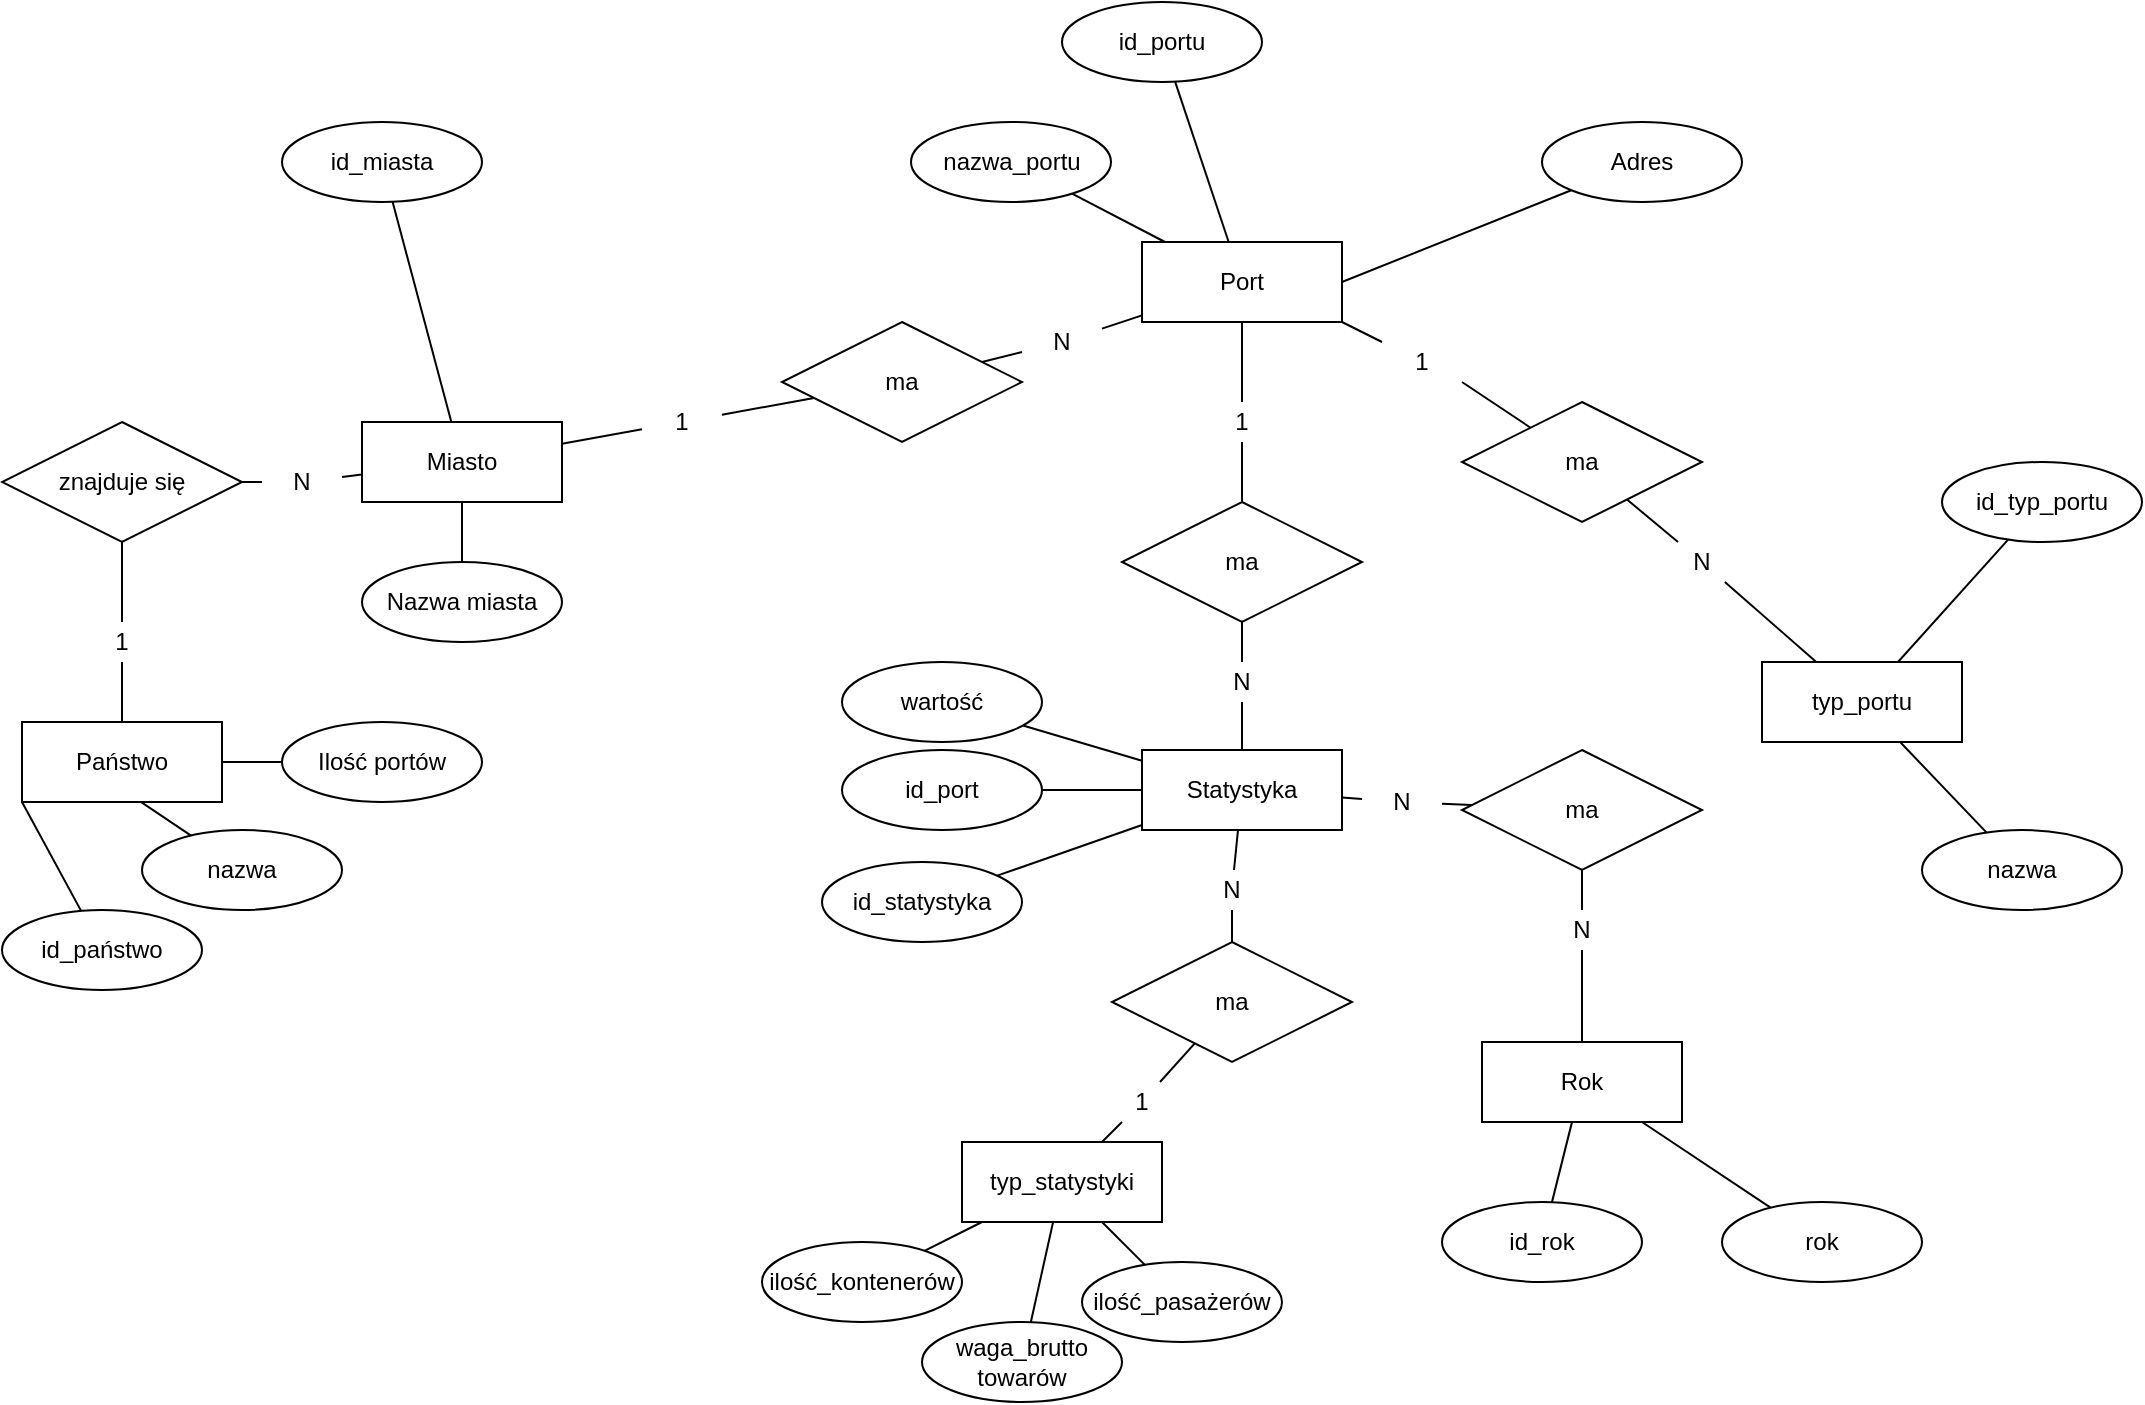 <mxfile version="14.0.4" type="github" pages="2">
  <diagram id="fdbAlBpdabrkuO3k_GDF" name="Page-1">
    <mxGraphModel dx="1422" dy="914" grid="1" gridSize="10" guides="1" tooltips="1" connect="1" arrows="1" fold="1" page="1" pageScale="1" pageWidth="1169" pageHeight="827" math="0" shadow="0">
      <root>
        <mxCell id="0" />
        <mxCell id="1" parent="0" />
        <mxCell id="dsvHwpVwbn5-0Ro2IpYD-1" value="Miasto" style="whiteSpace=wrap;html=1;align=center;" parent="1" vertex="1">
          <mxGeometry x="210" y="250" width="100" height="40" as="geometry" />
        </mxCell>
        <mxCell id="dsvHwpVwbn5-0Ro2IpYD-5" value="" style="rounded=0;orthogonalLoop=1;jettySize=auto;html=1;endArrow=none;endFill=0;entryX=0;entryY=0;entryDx=0;entryDy=0;" parent="1" source="dsvHwpVwbn5-0Ro2IpYD-2" target="V_PXY_WuCmiGxluCI5Us-5" edge="1">
          <mxGeometry relative="1" as="geometry" />
        </mxCell>
        <mxCell id="dsvHwpVwbn5-0Ro2IpYD-2" value="nazwa" style="ellipse;whiteSpace=wrap;html=1;align=center;" parent="1" vertex="1">
          <mxGeometry x="100" y="454" width="100" height="40" as="geometry" />
        </mxCell>
        <mxCell id="dsvHwpVwbn5-0Ro2IpYD-4" value="" style="rounded=0;orthogonalLoop=1;jettySize=auto;html=1;endArrow=none;endFill=0;entryX=1;entryY=0.5;entryDx=0;entryDy=0;" parent="1" source="dsvHwpVwbn5-0Ro2IpYD-3" target="V_PXY_WuCmiGxluCI5Us-5" edge="1">
          <mxGeometry relative="1" as="geometry" />
        </mxCell>
        <mxCell id="dsvHwpVwbn5-0Ro2IpYD-3" value="Ilość portów" style="ellipse;whiteSpace=wrap;html=1;align=center;" parent="1" vertex="1">
          <mxGeometry x="170" y="400" width="100" height="40" as="geometry" />
        </mxCell>
        <mxCell id="dsvHwpVwbn5-0Ro2IpYD-6" value="Port" style="whiteSpace=wrap;html=1;align=center;" parent="1" vertex="1">
          <mxGeometry x="600" y="160" width="100" height="40" as="geometry" />
        </mxCell>
        <mxCell id="dsvHwpVwbn5-0Ro2IpYD-8" value="" style="edgeStyle=none;rounded=0;orthogonalLoop=1;jettySize=auto;html=1;endArrow=none;endFill=0;" parent="1" source="dsvHwpVwbn5-0Ro2IpYD-40" target="dsvHwpVwbn5-0Ro2IpYD-6" edge="1">
          <mxGeometry relative="1" as="geometry" />
        </mxCell>
        <mxCell id="dsvHwpVwbn5-0Ro2IpYD-9" value="" style="edgeStyle=none;rounded=0;orthogonalLoop=1;jettySize=auto;html=1;endArrow=none;endFill=0;" parent="1" source="dsvHwpVwbn5-0Ro2IpYD-42" target="dsvHwpVwbn5-0Ro2IpYD-1" edge="1">
          <mxGeometry relative="1" as="geometry" />
        </mxCell>
        <mxCell id="dsvHwpVwbn5-0Ro2IpYD-7" value="ma" style="shape=rhombus;perimeter=rhombusPerimeter;whiteSpace=wrap;html=1;align=center;" parent="1" vertex="1">
          <mxGeometry x="420" y="200" width="120" height="60" as="geometry" />
        </mxCell>
        <mxCell id="dsvHwpVwbn5-0Ro2IpYD-13" value="" style="edgeStyle=none;rounded=0;orthogonalLoop=1;jettySize=auto;html=1;endArrow=none;endFill=0;entryX=1;entryY=0.5;entryDx=0;entryDy=0;" parent="1" source="dsvHwpVwbn5-0Ro2IpYD-12" target="dsvHwpVwbn5-0Ro2IpYD-6" edge="1">
          <mxGeometry relative="1" as="geometry" />
        </mxCell>
        <mxCell id="dsvHwpVwbn5-0Ro2IpYD-12" value="Adres" style="ellipse;whiteSpace=wrap;html=1;align=center;" parent="1" vertex="1">
          <mxGeometry x="800" y="100" width="100" height="40" as="geometry" />
        </mxCell>
        <mxCell id="dsvHwpVwbn5-0Ro2IpYD-19" value="" style="edgeStyle=none;rounded=0;orthogonalLoop=1;jettySize=auto;html=1;endArrow=none;endFill=0;" parent="1" source="dsvHwpVwbn5-0Ro2IpYD-18" target="dsvHwpVwbn5-0Ro2IpYD-1" edge="1">
          <mxGeometry relative="1" as="geometry" />
        </mxCell>
        <mxCell id="dsvHwpVwbn5-0Ro2IpYD-18" value="id_miasta" style="ellipse;whiteSpace=wrap;html=1;align=center;" parent="1" vertex="1">
          <mxGeometry x="170" y="100" width="100" height="40" as="geometry" />
        </mxCell>
        <mxCell id="dsvHwpVwbn5-0Ro2IpYD-21" value="" style="edgeStyle=none;rounded=0;orthogonalLoop=1;jettySize=auto;html=1;endArrow=none;endFill=0;" parent="1" source="dsvHwpVwbn5-0Ro2IpYD-20" target="dsvHwpVwbn5-0Ro2IpYD-1" edge="1">
          <mxGeometry relative="1" as="geometry" />
        </mxCell>
        <mxCell id="dsvHwpVwbn5-0Ro2IpYD-20" value="Nazwa miasta" style="ellipse;whiteSpace=wrap;html=1;align=center;" parent="1" vertex="1">
          <mxGeometry x="210" y="320" width="100" height="40" as="geometry" />
        </mxCell>
        <mxCell id="dsvHwpVwbn5-0Ro2IpYD-25" value="" style="edgeStyle=none;rounded=0;orthogonalLoop=1;jettySize=auto;html=1;endArrow=none;endFill=0;exitX=0.5;exitY=0;exitDx=0;exitDy=0;" parent="1" source="dsvHwpVwbn5-0Ro2IpYD-53" target="dsvHwpVwbn5-0Ro2IpYD-6" edge="1">
          <mxGeometry relative="1" as="geometry">
            <mxPoint x="810.296" y="187.825" as="sourcePoint" />
          </mxGeometry>
        </mxCell>
        <mxCell id="dsvHwpVwbn5-0Ro2IpYD-47" value="" style="edgeStyle=none;rounded=0;orthogonalLoop=1;jettySize=auto;html=1;endArrow=none;endFill=0;" parent="1" source="dsvHwpVwbn5-0Ro2IpYD-55" target="dsvHwpVwbn5-0Ro2IpYD-35" edge="1">
          <mxGeometry relative="1" as="geometry" />
        </mxCell>
        <mxCell id="dsvHwpVwbn5-0Ro2IpYD-26" value="Statystyka" style="whiteSpace=wrap;html=1;align=center;" parent="1" vertex="1">
          <mxGeometry x="600" y="414" width="100" height="40" as="geometry" />
        </mxCell>
        <mxCell id="3uEqCci8YD5AcvhM_53z-5" value="" style="edgeStyle=none;rounded=0;orthogonalLoop=1;jettySize=auto;html=1;endArrow=none;endFill=0;" edge="1" parent="1" source="dsvHwpVwbn5-0Ro2IpYD-27" target="3uEqCci8YD5AcvhM_53z-3">
          <mxGeometry relative="1" as="geometry" />
        </mxCell>
        <mxCell id="dsvHwpVwbn5-0Ro2IpYD-27" value="waga_brutto towarów" style="ellipse;whiteSpace=wrap;html=1;align=center;" parent="1" vertex="1">
          <mxGeometry x="490" y="700" width="100" height="40" as="geometry" />
        </mxCell>
        <mxCell id="3uEqCci8YD5AcvhM_53z-4" value="" style="rounded=0;orthogonalLoop=1;jettySize=auto;html=1;endArrow=none;endFill=0;" edge="1" parent="1" source="dsvHwpVwbn5-0Ro2IpYD-30" target="3uEqCci8YD5AcvhM_53z-3">
          <mxGeometry relative="1" as="geometry" />
        </mxCell>
        <mxCell id="dsvHwpVwbn5-0Ro2IpYD-30" value="ilość_kontenerów" style="ellipse;whiteSpace=wrap;html=1;align=center;" parent="1" vertex="1">
          <mxGeometry x="410" y="660" width="100" height="40" as="geometry" />
        </mxCell>
        <mxCell id="3uEqCci8YD5AcvhM_53z-7" value="" style="edgeStyle=none;rounded=0;orthogonalLoop=1;jettySize=auto;html=1;endArrow=none;endFill=0;" edge="1" parent="1" source="dsvHwpVwbn5-0Ro2IpYD-32" target="3uEqCci8YD5AcvhM_53z-3">
          <mxGeometry relative="1" as="geometry" />
        </mxCell>
        <mxCell id="dsvHwpVwbn5-0Ro2IpYD-32" value="ilość_pasażerów" style="ellipse;whiteSpace=wrap;html=1;align=center;" parent="1" vertex="1">
          <mxGeometry x="570" y="670" width="100" height="40" as="geometry" />
        </mxCell>
        <mxCell id="dsvHwpVwbn5-0Ro2IpYD-35" value="ma" style="shape=rhombus;perimeter=rhombusPerimeter;whiteSpace=wrap;html=1;align=center;" parent="1" vertex="1">
          <mxGeometry x="590" y="290" width="120" height="60" as="geometry" />
        </mxCell>
        <mxCell id="dsvHwpVwbn5-0Ro2IpYD-38" style="edgeStyle=none;rounded=0;orthogonalLoop=1;jettySize=auto;html=1;exitX=0.5;exitY=0;exitDx=0;exitDy=0;endArrow=none;endFill=0;" parent="1" edge="1">
          <mxGeometry relative="1" as="geometry">
            <mxPoint x="520" y="300" as="sourcePoint" />
            <mxPoint x="520" y="300" as="targetPoint" />
          </mxGeometry>
        </mxCell>
        <mxCell id="dsvHwpVwbn5-0Ro2IpYD-40" value="N" style="text;html=1;strokeColor=none;fillColor=none;align=center;verticalAlign=middle;whiteSpace=wrap;rounded=0;" parent="1" vertex="1">
          <mxGeometry x="540" y="200" width="40" height="20" as="geometry" />
        </mxCell>
        <mxCell id="dsvHwpVwbn5-0Ro2IpYD-41" value="" style="edgeStyle=none;rounded=0;orthogonalLoop=1;jettySize=auto;html=1;endArrow=none;endFill=0;" parent="1" source="dsvHwpVwbn5-0Ro2IpYD-7" target="dsvHwpVwbn5-0Ro2IpYD-40" edge="1">
          <mxGeometry relative="1" as="geometry">
            <mxPoint x="517.778" y="218.889" as="sourcePoint" />
            <mxPoint x="600" y="194.706" as="targetPoint" />
          </mxGeometry>
        </mxCell>
        <mxCell id="dsvHwpVwbn5-0Ro2IpYD-42" value="1" style="text;html=1;strokeColor=none;fillColor=none;align=center;verticalAlign=middle;whiteSpace=wrap;rounded=0;" parent="1" vertex="1">
          <mxGeometry x="350" y="240" width="40" height="20" as="geometry" />
        </mxCell>
        <mxCell id="dsvHwpVwbn5-0Ro2IpYD-46" value="" style="edgeStyle=none;rounded=0;orthogonalLoop=1;jettySize=auto;html=1;endArrow=none;endFill=0;" parent="1" source="dsvHwpVwbn5-0Ro2IpYD-7" target="dsvHwpVwbn5-0Ro2IpYD-42" edge="1">
          <mxGeometry relative="1" as="geometry">
            <mxPoint x="439.355" y="239.677" as="sourcePoint" />
            <mxPoint x="320" y="268.095" as="targetPoint" />
          </mxGeometry>
        </mxCell>
        <mxCell id="dsvHwpVwbn5-0Ro2IpYD-50" value="" style="edgeStyle=none;rounded=0;orthogonalLoop=1;jettySize=auto;html=1;endArrow=none;endFill=0;" parent="1" source="dsvHwpVwbn5-0Ro2IpYD-49" target="dsvHwpVwbn5-0Ro2IpYD-6" edge="1">
          <mxGeometry relative="1" as="geometry" />
        </mxCell>
        <mxCell id="dsvHwpVwbn5-0Ro2IpYD-49" value="id_portu" style="ellipse;whiteSpace=wrap;html=1;align=center;" parent="1" vertex="1">
          <mxGeometry x="560" y="40" width="100" height="40" as="geometry" />
        </mxCell>
        <mxCell id="dsvHwpVwbn5-0Ro2IpYD-52" value="" style="edgeStyle=none;rounded=0;orthogonalLoop=1;jettySize=auto;html=1;endArrow=none;endFill=0;" parent="1" source="dsvHwpVwbn5-0Ro2IpYD-51" target="dsvHwpVwbn5-0Ro2IpYD-26" edge="1">
          <mxGeometry relative="1" as="geometry" />
        </mxCell>
        <mxCell id="dsvHwpVwbn5-0Ro2IpYD-51" value="id_statystyka" style="ellipse;whiteSpace=wrap;html=1;align=center;" parent="1" vertex="1">
          <mxGeometry x="440" y="470" width="100" height="40" as="geometry" />
        </mxCell>
        <mxCell id="dsvHwpVwbn5-0Ro2IpYD-53" value="1" style="text;html=1;strokeColor=none;fillColor=none;align=center;verticalAlign=middle;whiteSpace=wrap;rounded=0;" parent="1" vertex="1">
          <mxGeometry x="630" y="240" width="40" height="20" as="geometry" />
        </mxCell>
        <mxCell id="dsvHwpVwbn5-0Ro2IpYD-54" value="" style="edgeStyle=none;rounded=0;orthogonalLoop=1;jettySize=auto;html=1;endArrow=none;endFill=0;exitX=0.5;exitY=0;exitDx=0;exitDy=0;" parent="1" source="dsvHwpVwbn5-0Ro2IpYD-35" target="dsvHwpVwbn5-0Ro2IpYD-53" edge="1">
          <mxGeometry relative="1" as="geometry">
            <mxPoint x="680" y="270" as="sourcePoint" />
            <mxPoint x="656.667" y="200" as="targetPoint" />
          </mxGeometry>
        </mxCell>
        <mxCell id="dsvHwpVwbn5-0Ro2IpYD-55" value="N" style="text;html=1;strokeColor=none;fillColor=none;align=center;verticalAlign=middle;whiteSpace=wrap;rounded=0;" parent="1" vertex="1">
          <mxGeometry x="630" y="370" width="40" height="20" as="geometry" />
        </mxCell>
        <mxCell id="dsvHwpVwbn5-0Ro2IpYD-57" value="" style="edgeStyle=none;rounded=0;orthogonalLoop=1;jettySize=auto;html=1;endArrow=none;endFill=0;" parent="1" source="dsvHwpVwbn5-0Ro2IpYD-26" target="dsvHwpVwbn5-0Ro2IpYD-55" edge="1">
          <mxGeometry relative="1" as="geometry">
            <mxPoint x="688" y="380" as="sourcePoint" />
            <mxPoint x="682.857" y="328.571" as="targetPoint" />
          </mxGeometry>
        </mxCell>
        <mxCell id="V_PXY_WuCmiGxluCI5Us-2" value="" style="rounded=0;orthogonalLoop=1;jettySize=auto;html=1;endArrow=none;endFill=0;" parent="1" source="V_PXY_WuCmiGxluCI5Us-9" target="dsvHwpVwbn5-0Ro2IpYD-1" edge="1">
          <mxGeometry relative="1" as="geometry" />
        </mxCell>
        <mxCell id="V_PXY_WuCmiGxluCI5Us-1" value="znajduje się" style="shape=rhombus;perimeter=rhombusPerimeter;whiteSpace=wrap;html=1;align=center;" parent="1" vertex="1">
          <mxGeometry x="30" y="250" width="120" height="60" as="geometry" />
        </mxCell>
        <mxCell id="V_PXY_WuCmiGxluCI5Us-4" value="" style="rounded=0;orthogonalLoop=1;jettySize=auto;html=1;endArrow=none;endFill=0;entryX=0;entryY=1;entryDx=0;entryDy=0;" parent="1" source="V_PXY_WuCmiGxluCI5Us-3" target="V_PXY_WuCmiGxluCI5Us-5" edge="1">
          <mxGeometry relative="1" as="geometry" />
        </mxCell>
        <mxCell id="V_PXY_WuCmiGxluCI5Us-3" value="id_państwo" style="ellipse;whiteSpace=wrap;html=1;align=center;" parent="1" vertex="1">
          <mxGeometry x="30" y="494" width="100" height="40" as="geometry" />
        </mxCell>
        <mxCell id="V_PXY_WuCmiGxluCI5Us-6" value="" style="edgeStyle=none;rounded=0;orthogonalLoop=1;jettySize=auto;html=1;endArrow=none;endFill=0;" parent="1" source="V_PXY_WuCmiGxluCI5Us-7" target="V_PXY_WuCmiGxluCI5Us-1" edge="1">
          <mxGeometry relative="1" as="geometry" />
        </mxCell>
        <mxCell id="V_PXY_WuCmiGxluCI5Us-5" value="Państwo" style="whiteSpace=wrap;html=1;align=center;" parent="1" vertex="1">
          <mxGeometry x="40" y="400" width="100" height="40" as="geometry" />
        </mxCell>
        <mxCell id="V_PXY_WuCmiGxluCI5Us-7" value="1" style="text;html=1;strokeColor=none;fillColor=none;align=center;verticalAlign=middle;whiteSpace=wrap;rounded=0;" parent="1" vertex="1">
          <mxGeometry x="70" y="350" width="40" height="20" as="geometry" />
        </mxCell>
        <mxCell id="V_PXY_WuCmiGxluCI5Us-8" value="" style="edgeStyle=none;rounded=0;orthogonalLoop=1;jettySize=auto;html=1;endArrow=none;endFill=0;" parent="1" source="V_PXY_WuCmiGxluCI5Us-5" target="V_PXY_WuCmiGxluCI5Us-7" edge="1">
          <mxGeometry relative="1" as="geometry">
            <mxPoint x="91.429" y="400" as="sourcePoint" />
            <mxPoint x="97.931" y="308.966" as="targetPoint" />
          </mxGeometry>
        </mxCell>
        <mxCell id="V_PXY_WuCmiGxluCI5Us-9" value="N" style="text;html=1;strokeColor=none;fillColor=none;align=center;verticalAlign=middle;whiteSpace=wrap;rounded=0;" parent="1" vertex="1">
          <mxGeometry x="160" y="270" width="40" height="20" as="geometry" />
        </mxCell>
        <mxCell id="V_PXY_WuCmiGxluCI5Us-10" value="" style="rounded=0;orthogonalLoop=1;jettySize=auto;html=1;endArrow=none;endFill=0;" parent="1" source="V_PXY_WuCmiGxluCI5Us-1" target="V_PXY_WuCmiGxluCI5Us-9" edge="1">
          <mxGeometry relative="1" as="geometry">
            <mxPoint x="153.333" y="276.667" as="sourcePoint" />
            <mxPoint x="210" y="273.125" as="targetPoint" />
          </mxGeometry>
        </mxCell>
        <mxCell id="V_PXY_WuCmiGxluCI5Us-11" style="edgeStyle=none;rounded=0;orthogonalLoop=1;jettySize=auto;html=1;exitX=0.5;exitY=0;exitDx=0;exitDy=0;endArrow=none;endFill=0;" parent="1" source="V_PXY_WuCmiGxluCI5Us-7" target="V_PXY_WuCmiGxluCI5Us-7" edge="1">
          <mxGeometry relative="1" as="geometry" />
        </mxCell>
        <mxCell id="RAU1tRaKDqggCzedS62n-3" value="" style="rounded=0;orthogonalLoop=1;jettySize=auto;html=1;entryX=1;entryY=1;entryDx=0;entryDy=0;endArrow=none;endFill=0;" parent="1" source="RAU1tRaKDqggCzedS62n-9" target="dsvHwpVwbn5-0Ro2IpYD-6" edge="1">
          <mxGeometry relative="1" as="geometry" />
        </mxCell>
        <mxCell id="RAU1tRaKDqggCzedS62n-2" value="ma" style="shape=rhombus;perimeter=rhombusPerimeter;whiteSpace=wrap;html=1;align=center;" parent="1" vertex="1">
          <mxGeometry x="760" y="240" width="120" height="60" as="geometry" />
        </mxCell>
        <mxCell id="RAU1tRaKDqggCzedS62n-8" value="" style="edgeStyle=none;rounded=0;orthogonalLoop=1;jettySize=auto;html=1;endArrow=none;endFill=0;" parent="1" source="RAU1tRaKDqggCzedS62n-11" target="RAU1tRaKDqggCzedS62n-2" edge="1">
          <mxGeometry relative="1" as="geometry" />
        </mxCell>
        <mxCell id="RAU1tRaKDqggCzedS62n-4" value="typ_portu" style="whiteSpace=wrap;html=1;align=center;" parent="1" vertex="1">
          <mxGeometry x="910" y="370" width="100" height="40" as="geometry" />
        </mxCell>
        <mxCell id="RAU1tRaKDqggCzedS62n-7" value="" style="edgeStyle=none;rounded=0;orthogonalLoop=1;jettySize=auto;html=1;endArrow=none;endFill=0;" parent="1" source="RAU1tRaKDqggCzedS62n-6" target="RAU1tRaKDqggCzedS62n-4" edge="1">
          <mxGeometry relative="1" as="geometry" />
        </mxCell>
        <mxCell id="RAU1tRaKDqggCzedS62n-6" value="id_typ_portu" style="ellipse;whiteSpace=wrap;html=1;align=center;" parent="1" vertex="1">
          <mxGeometry x="1000" y="270" width="100" height="40" as="geometry" />
        </mxCell>
        <mxCell id="RAU1tRaKDqggCzedS62n-9" value="1" style="text;html=1;strokeColor=none;fillColor=none;align=center;verticalAlign=middle;whiteSpace=wrap;rounded=0;" parent="1" vertex="1">
          <mxGeometry x="720" y="210" width="40" height="20" as="geometry" />
        </mxCell>
        <mxCell id="RAU1tRaKDqggCzedS62n-10" value="" style="rounded=0;orthogonalLoop=1;jettySize=auto;html=1;entryX=1;entryY=1;entryDx=0;entryDy=0;endArrow=none;endFill=0;" parent="1" source="RAU1tRaKDqggCzedS62n-2" target="RAU1tRaKDqggCzedS62n-9" edge="1">
          <mxGeometry relative="1" as="geometry">
            <mxPoint x="792.308" y="253.846" as="sourcePoint" />
            <mxPoint x="700" y="200" as="targetPoint" />
          </mxGeometry>
        </mxCell>
        <mxCell id="RAU1tRaKDqggCzedS62n-11" value="N" style="text;html=1;strokeColor=none;fillColor=none;align=center;verticalAlign=middle;whiteSpace=wrap;rounded=0;" parent="1" vertex="1">
          <mxGeometry x="860" y="310" width="40" height="20" as="geometry" />
        </mxCell>
        <mxCell id="RAU1tRaKDqggCzedS62n-12" value="" style="edgeStyle=none;rounded=0;orthogonalLoop=1;jettySize=auto;html=1;endArrow=none;endFill=0;" parent="1" source="RAU1tRaKDqggCzedS62n-4" target="RAU1tRaKDqggCzedS62n-11" edge="1">
          <mxGeometry relative="1" as="geometry">
            <mxPoint x="936.667" y="370" as="sourcePoint" />
            <mxPoint x="842.105" y="288.947" as="targetPoint" />
          </mxGeometry>
        </mxCell>
        <mxCell id="RAU1tRaKDqggCzedS62n-14" value="" style="edgeStyle=none;rounded=0;orthogonalLoop=1;jettySize=auto;html=1;endArrow=none;endFill=0;" parent="1" source="RAU1tRaKDqggCzedS62n-13" target="RAU1tRaKDqggCzedS62n-4" edge="1">
          <mxGeometry relative="1" as="geometry" />
        </mxCell>
        <mxCell id="RAU1tRaKDqggCzedS62n-13" value="nazwa" style="ellipse;whiteSpace=wrap;html=1;align=center;" parent="1" vertex="1">
          <mxGeometry x="990" y="454" width="100" height="40" as="geometry" />
        </mxCell>
        <mxCell id="A7_PTe2dTBcWUXV_PqhH-2" value="" style="rounded=0;orthogonalLoop=1;jettySize=auto;html=1;endArrow=none;endFill=0;" parent="1" source="A7_PTe2dTBcWUXV_PqhH-1" target="dsvHwpVwbn5-0Ro2IpYD-6" edge="1">
          <mxGeometry relative="1" as="geometry" />
        </mxCell>
        <mxCell id="A7_PTe2dTBcWUXV_PqhH-1" value="nazwa_portu" style="ellipse;whiteSpace=wrap;html=1;align=center;" parent="1" vertex="1">
          <mxGeometry x="484.5" y="100" width="100" height="40" as="geometry" />
        </mxCell>
        <mxCell id="3uEqCci8YD5AcvhM_53z-8" value="" style="edgeStyle=none;rounded=0;orthogonalLoop=1;jettySize=auto;html=1;endArrow=none;endFill=0;" edge="1" parent="1" source="M2wDK2nyAQuWvCnZn-lo-18" target="3uEqCci8YD5AcvhM_53z-3">
          <mxGeometry relative="1" as="geometry" />
        </mxCell>
        <mxCell id="3uEqCci8YD5AcvhM_53z-9" value="" style="edgeStyle=none;rounded=0;orthogonalLoop=1;jettySize=auto;html=1;endArrow=none;endFill=0;" edge="1" parent="1" source="M2wDK2nyAQuWvCnZn-lo-16" target="dsvHwpVwbn5-0Ro2IpYD-26">
          <mxGeometry relative="1" as="geometry" />
        </mxCell>
        <mxCell id="3uEqCci8YD5AcvhM_53z-2" value="ma" style="shape=rhombus;perimeter=rhombusPerimeter;whiteSpace=wrap;html=1;align=center;" vertex="1" parent="1">
          <mxGeometry x="585" y="510" width="120" height="60" as="geometry" />
        </mxCell>
        <mxCell id="3uEqCci8YD5AcvhM_53z-3" value="typ_statystyki" style="whiteSpace=wrap;html=1;align=center;" vertex="1" parent="1">
          <mxGeometry x="510" y="610" width="100" height="40" as="geometry" />
        </mxCell>
        <mxCell id="3uEqCci8YD5AcvhM_53z-11" value="" style="edgeStyle=none;rounded=0;orthogonalLoop=1;jettySize=auto;html=1;endArrow=none;endFill=0;" edge="1" parent="1" source="3uEqCci8YD5AcvhM_53z-10" target="dsvHwpVwbn5-0Ro2IpYD-26">
          <mxGeometry relative="1" as="geometry" />
        </mxCell>
        <mxCell id="3uEqCci8YD5AcvhM_53z-10" value="wartość" style="ellipse;whiteSpace=wrap;html=1;align=center;" vertex="1" parent="1">
          <mxGeometry x="450" y="370" width="100" height="40" as="geometry" />
        </mxCell>
        <mxCell id="3uEqCci8YD5AcvhM_53z-14" value="" style="edgeStyle=none;rounded=0;orthogonalLoop=1;jettySize=auto;html=1;endArrow=none;endFill=0;" edge="1" parent="1" source="3uEqCci8YD5AcvhM_53z-12" target="dsvHwpVwbn5-0Ro2IpYD-26">
          <mxGeometry relative="1" as="geometry" />
        </mxCell>
        <mxCell id="3uEqCci8YD5AcvhM_53z-12" value="id_port" style="ellipse;whiteSpace=wrap;html=1;align=center;" vertex="1" parent="1">
          <mxGeometry x="450" y="414" width="100" height="40" as="geometry" />
        </mxCell>
        <mxCell id="M2wDK2nyAQuWvCnZn-lo-1" value="Rok" style="whiteSpace=wrap;html=1;align=center;" vertex="1" parent="1">
          <mxGeometry x="770" y="560" width="100" height="40" as="geometry" />
        </mxCell>
        <mxCell id="M2wDK2nyAQuWvCnZn-lo-3" value="" style="edgeStyle=none;rounded=0;orthogonalLoop=1;jettySize=auto;html=1;endArrow=none;endFill=0;" edge="1" parent="1" source="M2wDK2nyAQuWvCnZn-lo-2" target="M2wDK2nyAQuWvCnZn-lo-1">
          <mxGeometry relative="1" as="geometry" />
        </mxCell>
        <mxCell id="M2wDK2nyAQuWvCnZn-lo-2" value="id_rok" style="ellipse;whiteSpace=wrap;html=1;align=center;" vertex="1" parent="1">
          <mxGeometry x="750" y="640" width="100" height="40" as="geometry" />
        </mxCell>
        <mxCell id="M2wDK2nyAQuWvCnZn-lo-5" value="" style="edgeStyle=none;rounded=0;orthogonalLoop=1;jettySize=auto;html=1;endArrow=none;endFill=0;" edge="1" parent="1" source="M2wDK2nyAQuWvCnZn-lo-13" target="dsvHwpVwbn5-0Ro2IpYD-26">
          <mxGeometry relative="1" as="geometry" />
        </mxCell>
        <mxCell id="M2wDK2nyAQuWvCnZn-lo-8" value="" style="edgeStyle=none;rounded=0;orthogonalLoop=1;jettySize=auto;html=1;endArrow=none;endFill=0;" edge="1" parent="1" source="M2wDK2nyAQuWvCnZn-lo-11" target="M2wDK2nyAQuWvCnZn-lo-1">
          <mxGeometry relative="1" as="geometry" />
        </mxCell>
        <mxCell id="M2wDK2nyAQuWvCnZn-lo-4" value="ma" style="shape=rhombus;perimeter=rhombusPerimeter;whiteSpace=wrap;html=1;align=center;" vertex="1" parent="1">
          <mxGeometry x="760" y="414" width="120" height="60" as="geometry" />
        </mxCell>
        <mxCell id="M2wDK2nyAQuWvCnZn-lo-10" value="" style="edgeStyle=none;rounded=0;orthogonalLoop=1;jettySize=auto;html=1;endArrow=none;endFill=0;" edge="1" parent="1" source="M2wDK2nyAQuWvCnZn-lo-9" target="M2wDK2nyAQuWvCnZn-lo-1">
          <mxGeometry relative="1" as="geometry" />
        </mxCell>
        <mxCell id="M2wDK2nyAQuWvCnZn-lo-9" value="rok" style="ellipse;whiteSpace=wrap;html=1;align=center;" vertex="1" parent="1">
          <mxGeometry x="890" y="640" width="100" height="40" as="geometry" />
        </mxCell>
        <mxCell id="M2wDK2nyAQuWvCnZn-lo-11" value="N" style="text;html=1;strokeColor=none;fillColor=none;align=center;verticalAlign=middle;whiteSpace=wrap;rounded=0;" vertex="1" parent="1">
          <mxGeometry x="800" y="494" width="40" height="20" as="geometry" />
        </mxCell>
        <mxCell id="M2wDK2nyAQuWvCnZn-lo-12" value="" style="edgeStyle=none;rounded=0;orthogonalLoop=1;jettySize=auto;html=1;endArrow=none;endFill=0;" edge="1" parent="1" source="M2wDK2nyAQuWvCnZn-lo-4" target="M2wDK2nyAQuWvCnZn-lo-11">
          <mxGeometry relative="1" as="geometry">
            <mxPoint x="812.069" y="468.966" as="sourcePoint" />
            <mxPoint x="818.571" y="560" as="targetPoint" />
          </mxGeometry>
        </mxCell>
        <mxCell id="M2wDK2nyAQuWvCnZn-lo-13" value="N" style="text;html=1;strokeColor=none;fillColor=none;align=center;verticalAlign=middle;whiteSpace=wrap;rounded=0;" vertex="1" parent="1">
          <mxGeometry x="710" y="430" width="40" height="20" as="geometry" />
        </mxCell>
        <mxCell id="M2wDK2nyAQuWvCnZn-lo-14" value="" style="edgeStyle=none;rounded=0;orthogonalLoop=1;jettySize=auto;html=1;endArrow=none;endFill=0;" edge="1" parent="1" source="M2wDK2nyAQuWvCnZn-lo-4" target="M2wDK2nyAQuWvCnZn-lo-13">
          <mxGeometry relative="1" as="geometry">
            <mxPoint x="754.186" y="437.907" as="sourcePoint" />
            <mxPoint x="700" y="435.875" as="targetPoint" />
          </mxGeometry>
        </mxCell>
        <mxCell id="M2wDK2nyAQuWvCnZn-lo-15" style="edgeStyle=none;rounded=0;orthogonalLoop=1;jettySize=auto;html=1;exitX=0.5;exitY=1;exitDx=0;exitDy=0;endArrow=none;endFill=0;" edge="1" parent="1" source="M2wDK2nyAQuWvCnZn-lo-13" target="M2wDK2nyAQuWvCnZn-lo-13">
          <mxGeometry relative="1" as="geometry" />
        </mxCell>
        <mxCell id="M2wDK2nyAQuWvCnZn-lo-16" value="N" style="text;html=1;strokeColor=none;fillColor=none;align=center;verticalAlign=middle;whiteSpace=wrap;rounded=0;" vertex="1" parent="1">
          <mxGeometry x="625" y="474" width="40" height="20" as="geometry" />
        </mxCell>
        <mxCell id="M2wDK2nyAQuWvCnZn-lo-17" value="" style="edgeStyle=none;rounded=0;orthogonalLoop=1;jettySize=auto;html=1;endArrow=none;endFill=0;" edge="1" parent="1" source="3uEqCci8YD5AcvhM_53z-2" target="M2wDK2nyAQuWvCnZn-lo-16">
          <mxGeometry relative="1" as="geometry">
            <mxPoint x="646.382" y="510.691" as="sourcePoint" />
            <mxPoint x="649.057" y="454" as="targetPoint" />
          </mxGeometry>
        </mxCell>
        <mxCell id="M2wDK2nyAQuWvCnZn-lo-18" value="1" style="text;html=1;strokeColor=none;fillColor=none;align=center;verticalAlign=middle;whiteSpace=wrap;rounded=0;" vertex="1" parent="1">
          <mxGeometry x="580" y="580" width="40" height="20" as="geometry" />
        </mxCell>
        <mxCell id="M2wDK2nyAQuWvCnZn-lo-19" value="" style="edgeStyle=none;rounded=0;orthogonalLoop=1;jettySize=auto;html=1;endArrow=none;endFill=0;" edge="1" parent="1" source="3uEqCci8YD5AcvhM_53z-2" target="M2wDK2nyAQuWvCnZn-lo-18">
          <mxGeometry relative="1" as="geometry">
            <mxPoint x="620.745" y="557.872" as="sourcePoint" />
            <mxPoint x="577.143" y="590" as="targetPoint" />
          </mxGeometry>
        </mxCell>
      </root>
    </mxGraphModel>
  </diagram>
  <diagram id="Sltui8JSw1h2iG8DlyV2" name="Page-2">
    <mxGraphModel dx="1422" dy="914" grid="1" gridSize="10" guides="1" tooltips="1" connect="1" arrows="1" fold="1" page="1" pageScale="1" pageWidth="827" pageHeight="1169" math="0" shadow="0">
      <root>
        <mxCell id="3W3n_nv946zFMJwHKfL3-0" />
        <mxCell id="3W3n_nv946zFMJwHKfL3-1" parent="3W3n_nv946zFMJwHKfL3-0" />
        <mxCell id="3W3n_nv946zFMJwHKfL3-2" value="" style="fontSize=12;html=1;endArrow=ERoneToMany;startArrow=ERmandOne;entryX=0;entryY=0.5;entryDx=0;entryDy=0;exitX=1;exitY=0.5;exitDx=0;exitDy=0;edgeStyle=entityRelationEdgeStyle;" parent="3W3n_nv946zFMJwHKfL3-1" source="3W3n_nv946zFMJwHKfL3-16" target="3W3n_nv946zFMJwHKfL3-30" edge="1">
          <mxGeometry width="100" height="100" relative="1" as="geometry">
            <mxPoint x="180" y="120" as="sourcePoint" />
            <mxPoint x="200" y="160" as="targetPoint" />
          </mxGeometry>
        </mxCell>
        <mxCell id="3W3n_nv946zFMJwHKfL3-3" value="Miasto" style="shape=table;startSize=30;container=1;collapsible=1;childLayout=tableLayout;fixedRows=1;rowLines=0;fontStyle=1;align=center;resizeLast=1;" parent="3W3n_nv946zFMJwHKfL3-1" vertex="1">
          <mxGeometry x="40" y="270" width="180" height="180" as="geometry" />
        </mxCell>
        <mxCell id="3W3n_nv946zFMJwHKfL3-4" value="" style="shape=partialRectangle;collapsible=0;dropTarget=0;pointerEvents=0;fillColor=none;top=0;left=0;bottom=1;right=0;points=[[0,0.5],[1,0.5]];portConstraint=eastwest;" parent="3W3n_nv946zFMJwHKfL3-3" vertex="1">
          <mxGeometry y="30" width="180" height="30" as="geometry" />
        </mxCell>
        <mxCell id="3W3n_nv946zFMJwHKfL3-5" value="PK" style="shape=partialRectangle;connectable=0;fillColor=none;top=0;left=0;bottom=0;right=0;fontStyle=1;overflow=hidden;" parent="3W3n_nv946zFMJwHKfL3-4" vertex="1">
          <mxGeometry width="30" height="30" as="geometry" />
        </mxCell>
        <mxCell id="3W3n_nv946zFMJwHKfL3-6" value="id_miasto" style="shape=partialRectangle;connectable=0;fillColor=none;top=0;left=0;bottom=0;right=0;align=left;spacingLeft=6;fontStyle=5;overflow=hidden;" parent="3W3n_nv946zFMJwHKfL3-4" vertex="1">
          <mxGeometry x="30" width="150" height="30" as="geometry" />
        </mxCell>
        <mxCell id="3W3n_nv946zFMJwHKfL3-7" value="" style="shape=partialRectangle;collapsible=0;dropTarget=0;pointerEvents=0;fillColor=none;top=0;left=0;bottom=0;right=0;points=[[0,0.5],[1,0.5]];portConstraint=eastwest;" parent="3W3n_nv946zFMJwHKfL3-3" vertex="1">
          <mxGeometry y="60" width="180" height="30" as="geometry" />
        </mxCell>
        <mxCell id="3W3n_nv946zFMJwHKfL3-8" value="" style="shape=partialRectangle;connectable=0;fillColor=none;top=0;left=0;bottom=0;right=0;editable=1;overflow=hidden;" parent="3W3n_nv946zFMJwHKfL3-7" vertex="1">
          <mxGeometry width="30" height="30" as="geometry" />
        </mxCell>
        <mxCell id="3W3n_nv946zFMJwHKfL3-9" value="Nazwa_miasta" style="shape=partialRectangle;connectable=0;fillColor=none;top=0;left=0;bottom=0;right=0;align=left;spacingLeft=6;overflow=hidden;" parent="3W3n_nv946zFMJwHKfL3-7" vertex="1">
          <mxGeometry x="30" width="150" height="30" as="geometry" />
        </mxCell>
        <mxCell id="3W3n_nv946zFMJwHKfL3-10" value="" style="shape=partialRectangle;collapsible=0;dropTarget=0;pointerEvents=0;fillColor=none;top=0;left=0;bottom=0;right=0;points=[[0,0.5],[1,0.5]];portConstraint=eastwest;" parent="3W3n_nv946zFMJwHKfL3-3" vertex="1">
          <mxGeometry y="90" width="180" height="40" as="geometry" />
        </mxCell>
        <mxCell id="3W3n_nv946zFMJwHKfL3-11" value="" style="shape=partialRectangle;connectable=0;fillColor=none;top=0;left=0;bottom=0;right=0;editable=1;overflow=hidden;" parent="3W3n_nv946zFMJwHKfL3-10" vertex="1">
          <mxGeometry width="30" height="40" as="geometry" />
        </mxCell>
        <mxCell id="3W3n_nv946zFMJwHKfL3-12" value="ilość_portów" style="shape=partialRectangle;connectable=0;fillColor=none;top=0;left=0;bottom=0;right=0;align=left;spacingLeft=6;overflow=hidden;" parent="3W3n_nv946zFMJwHKfL3-10" vertex="1">
          <mxGeometry x="30" width="150" height="40" as="geometry" />
        </mxCell>
        <mxCell id="3W3n_nv946zFMJwHKfL3-13" value="" style="shape=partialRectangle;collapsible=0;dropTarget=0;pointerEvents=0;fillColor=none;top=0;left=0;bottom=0;right=0;points=[[0,0.5],[1,0.5]];portConstraint=eastwest;" parent="3W3n_nv946zFMJwHKfL3-3" vertex="1">
          <mxGeometry y="130" width="180" height="20" as="geometry" />
        </mxCell>
        <mxCell id="3W3n_nv946zFMJwHKfL3-14" value="FK" style="shape=partialRectangle;connectable=0;fillColor=none;top=0;left=0;bottom=0;right=0;editable=1;overflow=hidden;" parent="3W3n_nv946zFMJwHKfL3-13" vertex="1">
          <mxGeometry width="30" height="20" as="geometry" />
        </mxCell>
        <mxCell id="3W3n_nv946zFMJwHKfL3-15" value="id_państwa" style="shape=partialRectangle;connectable=0;fillColor=none;top=0;left=0;bottom=0;right=0;align=left;spacingLeft=6;overflow=hidden;" parent="3W3n_nv946zFMJwHKfL3-13" vertex="1">
          <mxGeometry x="30" width="150" height="20" as="geometry" />
        </mxCell>
        <mxCell id="3W3n_nv946zFMJwHKfL3-16" style="shape=partialRectangle;collapsible=0;dropTarget=0;pointerEvents=0;fillColor=none;top=0;left=0;bottom=0;right=0;points=[[0,0.5],[1,0.5]];portConstraint=eastwest;" parent="3W3n_nv946zFMJwHKfL3-3" vertex="1">
          <mxGeometry y="150" width="180" height="20" as="geometry" />
        </mxCell>
        <mxCell id="3W3n_nv946zFMJwHKfL3-17" value="Fk" style="shape=partialRectangle;connectable=0;fillColor=none;top=0;left=0;bottom=0;right=0;editable=1;overflow=hidden;" parent="3W3n_nv946zFMJwHKfL3-16" vertex="1">
          <mxGeometry width="30" height="20" as="geometry" />
        </mxCell>
        <mxCell id="3W3n_nv946zFMJwHKfL3-18" value="id_port" style="shape=partialRectangle;connectable=0;fillColor=none;top=0;left=0;bottom=0;right=0;align=left;spacingLeft=6;overflow=hidden;" parent="3W3n_nv946zFMJwHKfL3-16" vertex="1">
          <mxGeometry x="30" width="150" height="20" as="geometry" />
        </mxCell>
        <mxCell id="3W3n_nv946zFMJwHKfL3-19" value="Państwo" style="shape=table;startSize=30;container=1;collapsible=1;childLayout=tableLayout;fixedRows=1;rowLines=0;fontStyle=1;align=center;resizeLast=1;" parent="3W3n_nv946zFMJwHKfL3-1" vertex="1">
          <mxGeometry x="40" y="580" width="180" height="130" as="geometry" />
        </mxCell>
        <mxCell id="3W3n_nv946zFMJwHKfL3-20" value="" style="shape=partialRectangle;collapsible=0;dropTarget=0;pointerEvents=0;fillColor=none;top=0;left=0;bottom=1;right=0;points=[[0,0.5],[1,0.5]];portConstraint=eastwest;" parent="3W3n_nv946zFMJwHKfL3-19" vertex="1">
          <mxGeometry y="30" width="180" height="30" as="geometry" />
        </mxCell>
        <mxCell id="3W3n_nv946zFMJwHKfL3-21" value="PK" style="shape=partialRectangle;connectable=0;fillColor=none;top=0;left=0;bottom=0;right=0;fontStyle=1;overflow=hidden;" parent="3W3n_nv946zFMJwHKfL3-20" vertex="1">
          <mxGeometry width="30" height="30" as="geometry" />
        </mxCell>
        <mxCell id="3W3n_nv946zFMJwHKfL3-22" value="id_panstwo" style="shape=partialRectangle;connectable=0;fillColor=none;top=0;left=0;bottom=0;right=0;align=left;spacingLeft=6;fontStyle=5;overflow=hidden;" parent="3W3n_nv946zFMJwHKfL3-20" vertex="1">
          <mxGeometry x="30" width="150" height="30" as="geometry" />
        </mxCell>
        <mxCell id="3W3n_nv946zFMJwHKfL3-23" value="" style="shape=partialRectangle;collapsible=0;dropTarget=0;pointerEvents=0;fillColor=none;top=0;left=0;bottom=0;right=0;points=[[0,0.5],[1,0.5]];portConstraint=eastwest;" parent="3W3n_nv946zFMJwHKfL3-19" vertex="1">
          <mxGeometry y="60" width="180" height="30" as="geometry" />
        </mxCell>
        <mxCell id="3W3n_nv946zFMJwHKfL3-24" value="" style="shape=partialRectangle;connectable=0;fillColor=none;top=0;left=0;bottom=0;right=0;editable=1;overflow=hidden;" parent="3W3n_nv946zFMJwHKfL3-23" vertex="1">
          <mxGeometry width="30" height="30" as="geometry" />
        </mxCell>
        <mxCell id="3W3n_nv946zFMJwHKfL3-25" value="nazwa" style="shape=partialRectangle;connectable=0;fillColor=none;top=0;left=0;bottom=0;right=0;align=left;spacingLeft=6;overflow=hidden;" parent="3W3n_nv946zFMJwHKfL3-23" vertex="1">
          <mxGeometry x="30" width="150" height="30" as="geometry" />
        </mxCell>
        <mxCell id="3W3n_nv946zFMJwHKfL3-26" style="shape=partialRectangle;collapsible=0;dropTarget=0;pointerEvents=0;fillColor=none;top=0;left=0;bottom=0;right=0;points=[[0,0.5],[1,0.5]];portConstraint=eastwest;" parent="3W3n_nv946zFMJwHKfL3-19" vertex="1">
          <mxGeometry y="90" width="180" height="30" as="geometry" />
        </mxCell>
        <mxCell id="3W3n_nv946zFMJwHKfL3-27" style="shape=partialRectangle;connectable=0;fillColor=none;top=0;left=0;bottom=0;right=0;editable=1;overflow=hidden;" parent="3W3n_nv946zFMJwHKfL3-26" vertex="1">
          <mxGeometry width="30" height="30" as="geometry" />
        </mxCell>
        <mxCell id="3W3n_nv946zFMJwHKfL3-28" value="ilosc_portów" style="shape=partialRectangle;connectable=0;fillColor=none;top=0;left=0;bottom=0;right=0;align=left;spacingLeft=6;overflow=hidden;" parent="3W3n_nv946zFMJwHKfL3-26" vertex="1">
          <mxGeometry x="30" width="150" height="30" as="geometry" />
        </mxCell>
        <mxCell id="3W3n_nv946zFMJwHKfL3-29" value="Port" style="shape=table;startSize=30;container=1;collapsible=1;childLayout=tableLayout;fixedRows=1;rowLines=0;fontStyle=1;align=center;resizeLast=1;" parent="3W3n_nv946zFMJwHKfL3-1" vertex="1">
          <mxGeometry x="234" y="20" width="180" height="210" as="geometry" />
        </mxCell>
        <mxCell id="3W3n_nv946zFMJwHKfL3-30" value="" style="shape=partialRectangle;collapsible=0;dropTarget=0;pointerEvents=0;fillColor=none;top=0;left=0;bottom=1;right=0;points=[[0,0.5],[1,0.5]];portConstraint=eastwest;" parent="3W3n_nv946zFMJwHKfL3-29" vertex="1">
          <mxGeometry y="30" width="180" height="30" as="geometry" />
        </mxCell>
        <mxCell id="3W3n_nv946zFMJwHKfL3-31" value="PK" style="shape=partialRectangle;connectable=0;fillColor=none;top=0;left=0;bottom=0;right=0;fontStyle=1;overflow=hidden;" parent="3W3n_nv946zFMJwHKfL3-30" vertex="1">
          <mxGeometry width="30" height="30" as="geometry" />
        </mxCell>
        <mxCell id="3W3n_nv946zFMJwHKfL3-32" value="id_port" style="shape=partialRectangle;connectable=0;fillColor=none;top=0;left=0;bottom=0;right=0;align=left;spacingLeft=6;fontStyle=5;overflow=hidden;" parent="3W3n_nv946zFMJwHKfL3-30" vertex="1">
          <mxGeometry x="30" width="150" height="30" as="geometry" />
        </mxCell>
        <mxCell id="3W3n_nv946zFMJwHKfL3-33" value="" style="shape=partialRectangle;collapsible=0;dropTarget=0;pointerEvents=0;fillColor=none;top=0;left=0;bottom=0;right=0;points=[[0,0.5],[1,0.5]];portConstraint=eastwest;" parent="3W3n_nv946zFMJwHKfL3-29" vertex="1">
          <mxGeometry y="60" width="180" height="30" as="geometry" />
        </mxCell>
        <mxCell id="3W3n_nv946zFMJwHKfL3-34" value="" style="shape=partialRectangle;connectable=0;fillColor=none;top=0;left=0;bottom=0;right=0;editable=1;overflow=hidden;" parent="3W3n_nv946zFMJwHKfL3-33" vertex="1">
          <mxGeometry width="30" height="30" as="geometry" />
        </mxCell>
        <mxCell id="3W3n_nv946zFMJwHKfL3-35" value="nazwa" style="shape=partialRectangle;connectable=0;fillColor=none;top=0;left=0;bottom=0;right=0;align=left;spacingLeft=6;overflow=hidden;" parent="3W3n_nv946zFMJwHKfL3-33" vertex="1">
          <mxGeometry x="30" width="150" height="30" as="geometry" />
        </mxCell>
        <mxCell id="3W3n_nv946zFMJwHKfL3-36" value="" style="shape=partialRectangle;collapsible=0;dropTarget=0;pointerEvents=0;fillColor=none;top=0;left=0;bottom=0;right=0;points=[[0,0.5],[1,0.5]];portConstraint=eastwest;" parent="3W3n_nv946zFMJwHKfL3-29" vertex="1">
          <mxGeometry y="90" width="180" height="40" as="geometry" />
        </mxCell>
        <mxCell id="3W3n_nv946zFMJwHKfL3-37" value="" style="shape=partialRectangle;connectable=0;fillColor=none;top=0;left=0;bottom=0;right=0;editable=1;overflow=hidden;" parent="3W3n_nv946zFMJwHKfL3-36" vertex="1">
          <mxGeometry width="30" height="40" as="geometry" />
        </mxCell>
        <mxCell id="3W3n_nv946zFMJwHKfL3-38" value="adres" style="shape=partialRectangle;connectable=0;fillColor=none;top=0;left=0;bottom=0;right=0;align=left;spacingLeft=6;overflow=hidden;" parent="3W3n_nv946zFMJwHKfL3-36" vertex="1">
          <mxGeometry x="30" width="150" height="40" as="geometry" />
        </mxCell>
        <mxCell id="3W3n_nv946zFMJwHKfL3-39" style="shape=partialRectangle;collapsible=0;dropTarget=0;pointerEvents=0;fillColor=none;top=0;left=0;bottom=0;right=0;points=[[0,0.5],[1,0.5]];portConstraint=eastwest;" parent="3W3n_nv946zFMJwHKfL3-29" vertex="1">
          <mxGeometry y="130" width="180" height="30" as="geometry" />
        </mxCell>
        <mxCell id="3W3n_nv946zFMJwHKfL3-40" style="shape=partialRectangle;connectable=0;fillColor=none;top=0;left=0;bottom=0;right=0;editable=1;overflow=hidden;" parent="3W3n_nv946zFMJwHKfL3-39" vertex="1">
          <mxGeometry width="30" height="30" as="geometry" />
        </mxCell>
        <mxCell id="3W3n_nv946zFMJwHKfL3-41" value="nazwa_portu" style="shape=partialRectangle;connectable=0;fillColor=none;top=0;left=0;bottom=0;right=0;align=left;spacingLeft=6;overflow=hidden;" parent="3W3n_nv946zFMJwHKfL3-39" vertex="1">
          <mxGeometry x="30" width="150" height="30" as="geometry" />
        </mxCell>
        <mxCell id="3W3n_nv946zFMJwHKfL3-42" value="" style="shape=partialRectangle;collapsible=0;dropTarget=0;pointerEvents=0;fillColor=none;top=0;left=0;bottom=0;right=0;points=[[0,0.5],[1,0.5]];portConstraint=eastwest;" parent="3W3n_nv946zFMJwHKfL3-29" vertex="1">
          <mxGeometry y="160" width="180" height="30" as="geometry" />
        </mxCell>
        <mxCell id="3W3n_nv946zFMJwHKfL3-43" value="FK" style="shape=partialRectangle;connectable=0;fillColor=none;top=0;left=0;bottom=0;right=0;editable=1;overflow=hidden;" parent="3W3n_nv946zFMJwHKfL3-42" vertex="1">
          <mxGeometry width="30" height="30" as="geometry" />
        </mxCell>
        <mxCell id="3W3n_nv946zFMJwHKfL3-44" value="id_typ_portu" style="shape=partialRectangle;connectable=0;fillColor=none;top=0;left=0;bottom=0;right=0;align=left;spacingLeft=6;overflow=hidden;" parent="3W3n_nv946zFMJwHKfL3-42" vertex="1">
          <mxGeometry x="30" width="150" height="30" as="geometry" />
        </mxCell>
        <mxCell id="3W3n_nv946zFMJwHKfL3-45" value="Roczna_statystyka" style="shape=table;startSize=30;container=1;collapsible=1;childLayout=tableLayout;fixedRows=1;rowLines=0;fontStyle=1;align=center;resizeLast=1;" parent="3W3n_nv946zFMJwHKfL3-1" vertex="1">
          <mxGeometry x="550" y="40" width="180" height="150" as="geometry" />
        </mxCell>
        <mxCell id="3W3n_nv946zFMJwHKfL3-46" value="" style="shape=partialRectangle;collapsible=0;dropTarget=0;pointerEvents=0;fillColor=none;top=0;left=0;bottom=1;right=0;points=[[0,0.5],[1,0.5]];portConstraint=eastwest;" parent="3W3n_nv946zFMJwHKfL3-45" vertex="1">
          <mxGeometry y="30" width="180" height="30" as="geometry" />
        </mxCell>
        <mxCell id="3W3n_nv946zFMJwHKfL3-47" value="PK" style="shape=partialRectangle;connectable=0;fillColor=none;top=0;left=0;bottom=0;right=0;fontStyle=1;overflow=hidden;" parent="3W3n_nv946zFMJwHKfL3-46" vertex="1">
          <mxGeometry width="30" height="30" as="geometry" />
        </mxCell>
        <mxCell id="3W3n_nv946zFMJwHKfL3-48" value="id_stats_per_rok" style="shape=partialRectangle;connectable=0;fillColor=none;top=0;left=0;bottom=0;right=0;align=left;spacingLeft=6;fontStyle=5;overflow=hidden;" parent="3W3n_nv946zFMJwHKfL3-46" vertex="1">
          <mxGeometry x="30" width="150" height="30" as="geometry" />
        </mxCell>
        <mxCell id="3W3n_nv946zFMJwHKfL3-49" value="" style="shape=partialRectangle;collapsible=0;dropTarget=0;pointerEvents=0;fillColor=none;top=0;left=0;bottom=0;right=0;points=[[0,0.5],[1,0.5]];portConstraint=eastwest;" parent="3W3n_nv946zFMJwHKfL3-45" vertex="1">
          <mxGeometry y="60" width="180" height="30" as="geometry" />
        </mxCell>
        <mxCell id="3W3n_nv946zFMJwHKfL3-50" value="Fk" style="shape=partialRectangle;connectable=0;fillColor=none;top=0;left=0;bottom=0;right=0;editable=1;overflow=hidden;" parent="3W3n_nv946zFMJwHKfL3-49" vertex="1">
          <mxGeometry width="30" height="30" as="geometry" />
        </mxCell>
        <mxCell id="3W3n_nv946zFMJwHKfL3-51" value="id_statystyka" style="shape=partialRectangle;connectable=0;fillColor=none;top=0;left=0;bottom=0;right=0;align=left;spacingLeft=6;overflow=hidden;" parent="3W3n_nv946zFMJwHKfL3-49" vertex="1">
          <mxGeometry x="30" width="150" height="30" as="geometry" />
        </mxCell>
        <mxCell id="3W3n_nv946zFMJwHKfL3-52" value="" style="shape=partialRectangle;collapsible=0;dropTarget=0;pointerEvents=0;fillColor=none;top=0;left=0;bottom=0;right=0;points=[[0,0.5],[1,0.5]];portConstraint=eastwest;" parent="3W3n_nv946zFMJwHKfL3-45" vertex="1">
          <mxGeometry y="90" width="180" height="20" as="geometry" />
        </mxCell>
        <mxCell id="3W3n_nv946zFMJwHKfL3-53" value="FK" style="shape=partialRectangle;connectable=0;fillColor=none;top=0;left=0;bottom=0;right=0;editable=1;overflow=hidden;" parent="3W3n_nv946zFMJwHKfL3-52" vertex="1">
          <mxGeometry width="30" height="20" as="geometry" />
        </mxCell>
        <mxCell id="3W3n_nv946zFMJwHKfL3-54" value="id_port" style="shape=partialRectangle;connectable=0;fillColor=none;top=0;left=0;bottom=0;right=0;align=left;spacingLeft=6;overflow=hidden;" parent="3W3n_nv946zFMJwHKfL3-52" vertex="1">
          <mxGeometry x="30" width="150" height="20" as="geometry" />
        </mxCell>
        <mxCell id="3W3n_nv946zFMJwHKfL3-55" value="" style="shape=partialRectangle;collapsible=0;dropTarget=0;pointerEvents=0;fillColor=none;top=0;left=0;bottom=0;right=0;points=[[0,0.5],[1,0.5]];portConstraint=eastwest;" parent="3W3n_nv946zFMJwHKfL3-45" vertex="1">
          <mxGeometry y="110" width="180" height="30" as="geometry" />
        </mxCell>
        <mxCell id="3W3n_nv946zFMJwHKfL3-56" value="FK" style="shape=partialRectangle;connectable=0;fillColor=none;top=0;left=0;bottom=0;right=0;editable=1;overflow=hidden;" parent="3W3n_nv946zFMJwHKfL3-55" vertex="1">
          <mxGeometry width="30" height="30" as="geometry" />
        </mxCell>
        <mxCell id="3W3n_nv946zFMJwHKfL3-57" value="id_rok" style="shape=partialRectangle;connectable=0;fillColor=none;top=0;left=0;bottom=0;right=0;align=left;spacingLeft=6;overflow=hidden;" parent="3W3n_nv946zFMJwHKfL3-55" vertex="1">
          <mxGeometry x="30" width="150" height="30" as="geometry" />
        </mxCell>
        <mxCell id="3W3n_nv946zFMJwHKfL3-58" value="" style="edgeStyle=entityRelationEdgeStyle;fontSize=12;html=1;endArrow=ERoneToMany;startArrow=ERmandOne;jumpStyle=gap;exitX=1;exitY=0.5;exitDx=0;exitDy=0;" parent="3W3n_nv946zFMJwHKfL3-1" source="3W3n_nv946zFMJwHKfL3-20" edge="1">
          <mxGeometry width="100" height="100" relative="1" as="geometry">
            <mxPoint x="-70" y="620" as="sourcePoint" />
            <mxPoint x="40" y="410" as="targetPoint" />
          </mxGeometry>
        </mxCell>
        <mxCell id="3W3n_nv946zFMJwHKfL3-59" value="" style="edgeStyle=entityRelationEdgeStyle;fontSize=12;html=1;endArrow=ERoneToMany;startArrow=ERmandOne;exitX=1;exitY=0.5;exitDx=0;exitDy=0;" parent="3W3n_nv946zFMJwHKfL3-1" source="3W3n_nv946zFMJwHKfL3-30" target="3W3n_nv946zFMJwHKfL3-52" edge="1">
          <mxGeometry width="100" height="100" relative="1" as="geometry">
            <mxPoint x="260" y="450" as="sourcePoint" />
            <mxPoint x="510" y="500" as="targetPoint" />
          </mxGeometry>
        </mxCell>
        <mxCell id="3W3n_nv946zFMJwHKfL3-60" value="Statystyka" style="shape=table;startSize=30;container=1;collapsible=1;childLayout=tableLayout;fixedRows=1;rowLines=0;fontStyle=1;align=center;resizeLast=1;" parent="3W3n_nv946zFMJwHKfL3-1" vertex="1">
          <mxGeometry x="840" y="70" width="180" height="160" as="geometry" />
        </mxCell>
        <mxCell id="3W3n_nv946zFMJwHKfL3-61" value="" style="shape=partialRectangle;collapsible=0;dropTarget=0;pointerEvents=0;fillColor=none;top=0;left=0;bottom=1;right=0;points=[[0,0.5],[1,0.5]];portConstraint=eastwest;" parent="3W3n_nv946zFMJwHKfL3-60" vertex="1">
          <mxGeometry y="30" width="180" height="30" as="geometry" />
        </mxCell>
        <mxCell id="3W3n_nv946zFMJwHKfL3-62" value="PK" style="shape=partialRectangle;connectable=0;fillColor=none;top=0;left=0;bottom=0;right=0;fontStyle=1;overflow=hidden;" parent="3W3n_nv946zFMJwHKfL3-61" vertex="1">
          <mxGeometry width="30" height="30" as="geometry" />
        </mxCell>
        <mxCell id="3W3n_nv946zFMJwHKfL3-63" value="id_statystyka" style="shape=partialRectangle;connectable=0;fillColor=none;top=0;left=0;bottom=0;right=0;align=left;spacingLeft=6;fontStyle=5;overflow=hidden;" parent="3W3n_nv946zFMJwHKfL3-61" vertex="1">
          <mxGeometry x="30" width="150" height="30" as="geometry" />
        </mxCell>
        <mxCell id="3W3n_nv946zFMJwHKfL3-64" value="" style="shape=partialRectangle;collapsible=0;dropTarget=0;pointerEvents=0;fillColor=none;top=0;left=0;bottom=0;right=0;points=[[0,0.5],[1,0.5]];portConstraint=eastwest;" parent="3W3n_nv946zFMJwHKfL3-60" vertex="1">
          <mxGeometry y="60" width="180" height="30" as="geometry" />
        </mxCell>
        <mxCell id="3W3n_nv946zFMJwHKfL3-65" value="" style="shape=partialRectangle;connectable=0;fillColor=none;top=0;left=0;bottom=0;right=0;editable=1;overflow=hidden;" parent="3W3n_nv946zFMJwHKfL3-64" vertex="1">
          <mxGeometry width="30" height="30" as="geometry" />
        </mxCell>
        <mxCell id="3W3n_nv946zFMJwHKfL3-66" value="waga_brutto_towarów" style="shape=partialRectangle;connectable=0;fillColor=none;top=0;left=0;bottom=0;right=0;align=left;spacingLeft=6;overflow=hidden;" parent="3W3n_nv946zFMJwHKfL3-64" vertex="1">
          <mxGeometry x="30" width="150" height="30" as="geometry" />
        </mxCell>
        <mxCell id="3W3n_nv946zFMJwHKfL3-67" value="" style="shape=partialRectangle;collapsible=0;dropTarget=0;pointerEvents=0;fillColor=none;top=0;left=0;bottom=0;right=0;points=[[0,0.5],[1,0.5]];portConstraint=eastwest;" parent="3W3n_nv946zFMJwHKfL3-60" vertex="1">
          <mxGeometry y="90" width="180" height="30" as="geometry" />
        </mxCell>
        <mxCell id="3W3n_nv946zFMJwHKfL3-68" value="" style="shape=partialRectangle;connectable=0;fillColor=none;top=0;left=0;bottom=0;right=0;editable=1;overflow=hidden;" parent="3W3n_nv946zFMJwHKfL3-67" vertex="1">
          <mxGeometry width="30" height="30" as="geometry" />
        </mxCell>
        <mxCell id="3W3n_nv946zFMJwHKfL3-69" value="ilość_pasażerów" style="shape=partialRectangle;connectable=0;fillColor=none;top=0;left=0;bottom=0;right=0;align=left;spacingLeft=6;overflow=hidden;" parent="3W3n_nv946zFMJwHKfL3-67" vertex="1">
          <mxGeometry x="30" width="150" height="30" as="geometry" />
        </mxCell>
        <mxCell id="3W3n_nv946zFMJwHKfL3-70" value="" style="shape=partialRectangle;collapsible=0;dropTarget=0;pointerEvents=0;fillColor=none;top=0;left=0;bottom=0;right=0;points=[[0,0.5],[1,0.5]];portConstraint=eastwest;" parent="3W3n_nv946zFMJwHKfL3-60" vertex="1">
          <mxGeometry y="120" width="180" height="30" as="geometry" />
        </mxCell>
        <mxCell id="3W3n_nv946zFMJwHKfL3-71" value="" style="shape=partialRectangle;connectable=0;fillColor=none;top=0;left=0;bottom=0;right=0;editable=1;overflow=hidden;" parent="3W3n_nv946zFMJwHKfL3-70" vertex="1">
          <mxGeometry width="30" height="30" as="geometry" />
        </mxCell>
        <mxCell id="3W3n_nv946zFMJwHKfL3-72" value="ilość_kontenerów" style="shape=partialRectangle;connectable=0;fillColor=none;top=0;left=0;bottom=0;right=0;align=left;spacingLeft=6;overflow=hidden;" parent="3W3n_nv946zFMJwHKfL3-70" vertex="1">
          <mxGeometry x="30" width="150" height="30" as="geometry" />
        </mxCell>
        <mxCell id="3W3n_nv946zFMJwHKfL3-73" value="" style="edgeStyle=entityRelationEdgeStyle;fontSize=12;html=1;endArrow=ERmandOne;startArrow=ERmandOne;exitX=1;exitY=0.5;exitDx=0;exitDy=0;entryX=0;entryY=0.5;entryDx=0;entryDy=0;" parent="3W3n_nv946zFMJwHKfL3-1" source="3W3n_nv946zFMJwHKfL3-49" target="3W3n_nv946zFMJwHKfL3-61" edge="1">
          <mxGeometry width="100" height="100" relative="1" as="geometry">
            <mxPoint x="710" y="430" as="sourcePoint" />
            <mxPoint x="810" y="330" as="targetPoint" />
          </mxGeometry>
        </mxCell>
        <mxCell id="3W3n_nv946zFMJwHKfL3-74" value="Typ Porrtu" style="shape=table;startSize=30;container=1;collapsible=1;childLayout=tableLayout;fixedRows=1;rowLines=0;fontStyle=1;align=center;resizeLast=1;" parent="3W3n_nv946zFMJwHKfL3-1" vertex="1">
          <mxGeometry x="460" y="280" width="180" height="100" as="geometry" />
        </mxCell>
        <mxCell id="3W3n_nv946zFMJwHKfL3-75" value="" style="shape=partialRectangle;collapsible=0;dropTarget=0;pointerEvents=0;fillColor=none;top=0;left=0;bottom=1;right=0;points=[[0,0.5],[1,0.5]];portConstraint=eastwest;" parent="3W3n_nv946zFMJwHKfL3-74" vertex="1">
          <mxGeometry y="30" width="180" height="30" as="geometry" />
        </mxCell>
        <mxCell id="3W3n_nv946zFMJwHKfL3-76" value="PK" style="shape=partialRectangle;connectable=0;fillColor=none;top=0;left=0;bottom=0;right=0;fontStyle=1;overflow=hidden;" parent="3W3n_nv946zFMJwHKfL3-75" vertex="1">
          <mxGeometry width="30" height="30" as="geometry" />
        </mxCell>
        <mxCell id="3W3n_nv946zFMJwHKfL3-77" value="id_typ_portu" style="shape=partialRectangle;connectable=0;fillColor=none;top=0;left=0;bottom=0;right=0;align=left;spacingLeft=6;fontStyle=5;overflow=hidden;" parent="3W3n_nv946zFMJwHKfL3-75" vertex="1">
          <mxGeometry x="30" width="150" height="30" as="geometry" />
        </mxCell>
        <mxCell id="3W3n_nv946zFMJwHKfL3-78" value="" style="shape=partialRectangle;collapsible=0;dropTarget=0;pointerEvents=0;fillColor=none;top=0;left=0;bottom=0;right=0;points=[[0,0.5],[1,0.5]];portConstraint=eastwest;" parent="3W3n_nv946zFMJwHKfL3-74" vertex="1">
          <mxGeometry y="60" width="180" height="30" as="geometry" />
        </mxCell>
        <mxCell id="3W3n_nv946zFMJwHKfL3-79" value="" style="shape=partialRectangle;connectable=0;fillColor=none;top=0;left=0;bottom=0;right=0;editable=1;overflow=hidden;" parent="3W3n_nv946zFMJwHKfL3-78" vertex="1">
          <mxGeometry width="30" height="30" as="geometry" />
        </mxCell>
        <mxCell id="3W3n_nv946zFMJwHKfL3-80" value="nazwa" style="shape=partialRectangle;connectable=0;fillColor=none;top=0;left=0;bottom=0;right=0;align=left;spacingLeft=6;overflow=hidden;" parent="3W3n_nv946zFMJwHKfL3-78" vertex="1">
          <mxGeometry x="30" width="150" height="30" as="geometry" />
        </mxCell>
        <mxCell id="NhVwCb4PzsyVTkSRrteR-0" value="Table" style="shape=table;startSize=30;container=1;collapsible=1;childLayout=tableLayout;fixedRows=1;rowLines=0;fontStyle=1;align=center;resizeLast=1;" vertex="1" parent="3W3n_nv946zFMJwHKfL3-1">
          <mxGeometry x="550" y="420" width="180" height="100" as="geometry" />
        </mxCell>
        <mxCell id="NhVwCb4PzsyVTkSRrteR-1" value="" style="shape=partialRectangle;collapsible=0;dropTarget=0;pointerEvents=0;fillColor=none;top=0;left=0;bottom=1;right=0;points=[[0,0.5],[1,0.5]];portConstraint=eastwest;" vertex="1" parent="NhVwCb4PzsyVTkSRrteR-0">
          <mxGeometry y="30" width="180" height="30" as="geometry" />
        </mxCell>
        <mxCell id="NhVwCb4PzsyVTkSRrteR-2" value="PK" style="shape=partialRectangle;connectable=0;fillColor=none;top=0;left=0;bottom=0;right=0;fontStyle=1;overflow=hidden;" vertex="1" parent="NhVwCb4PzsyVTkSRrteR-1">
          <mxGeometry width="30" height="30" as="geometry" />
        </mxCell>
        <mxCell id="NhVwCb4PzsyVTkSRrteR-3" value="id_rok" style="shape=partialRectangle;connectable=0;fillColor=none;top=0;left=0;bottom=0;right=0;align=left;spacingLeft=6;fontStyle=5;overflow=hidden;" vertex="1" parent="NhVwCb4PzsyVTkSRrteR-1">
          <mxGeometry x="30" width="150" height="30" as="geometry" />
        </mxCell>
        <mxCell id="NhVwCb4PzsyVTkSRrteR-4" value="" style="shape=partialRectangle;collapsible=0;dropTarget=0;pointerEvents=0;fillColor=none;top=0;left=0;bottom=0;right=0;points=[[0,0.5],[1,0.5]];portConstraint=eastwest;" vertex="1" parent="NhVwCb4PzsyVTkSRrteR-0">
          <mxGeometry y="60" width="180" height="30" as="geometry" />
        </mxCell>
        <mxCell id="NhVwCb4PzsyVTkSRrteR-5" value="" style="shape=partialRectangle;connectable=0;fillColor=none;top=0;left=0;bottom=0;right=0;editable=1;overflow=hidden;" vertex="1" parent="NhVwCb4PzsyVTkSRrteR-4">
          <mxGeometry width="30" height="30" as="geometry" />
        </mxCell>
        <mxCell id="NhVwCb4PzsyVTkSRrteR-6" value="rok" style="shape=partialRectangle;connectable=0;fillColor=none;top=0;left=0;bottom=0;right=0;align=left;spacingLeft=6;overflow=hidden;" vertex="1" parent="NhVwCb4PzsyVTkSRrteR-4">
          <mxGeometry x="30" width="150" height="30" as="geometry" />
        </mxCell>
        <mxCell id="NhVwCb4PzsyVTkSRrteR-13" value="" style="edgeStyle=entityRelationEdgeStyle;fontSize=12;html=1;endArrow=ERmany;startArrow=ERmany;entryX=1;entryY=0.5;entryDx=0;entryDy=0;exitX=1;exitY=0.5;exitDx=0;exitDy=0;" edge="1" parent="3W3n_nv946zFMJwHKfL3-1" source="3W3n_nv946zFMJwHKfL3-55" target="NhVwCb4PzsyVTkSRrteR-1">
          <mxGeometry width="100" height="100" relative="1" as="geometry">
            <mxPoint x="690" y="360" as="sourcePoint" />
            <mxPoint x="790" y="260" as="targetPoint" />
          </mxGeometry>
        </mxCell>
        <mxCell id="aryUxKqYt362KrScVBZf-1" value="" style="edgeStyle=entityRelationEdgeStyle;fontSize=12;html=1;endArrow=ERoneToMany;startArrow=ERzeroToOne;entryX=1;entryY=0.5;entryDx=0;entryDy=0;exitX=0;exitY=0.5;exitDx=0;exitDy=0;" edge="1" parent="3W3n_nv946zFMJwHKfL3-1" source="3W3n_nv946zFMJwHKfL3-75" target="3W3n_nv946zFMJwHKfL3-42">
          <mxGeometry width="100" height="100" relative="1" as="geometry">
            <mxPoint x="590" y="405" as="sourcePoint" />
            <mxPoint x="550" y="260" as="targetPoint" />
          </mxGeometry>
        </mxCell>
      </root>
    </mxGraphModel>
  </diagram>
</mxfile>
